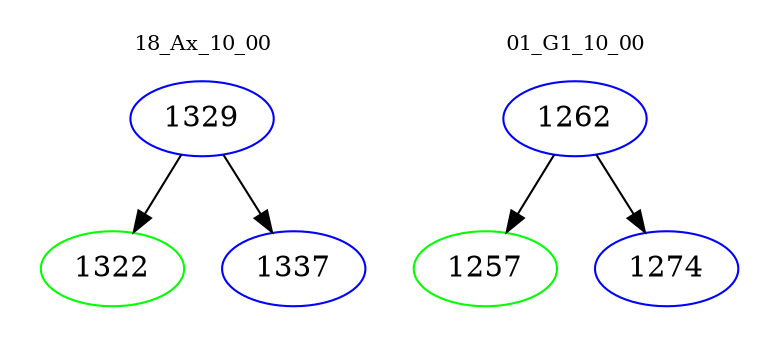 digraph{
subgraph cluster_0 {
color = white
label = "18_Ax_10_00";
fontsize=10;
T0_1329 [label="1329", color="blue"]
T0_1329 -> T0_1322 [color="black"]
T0_1322 [label="1322", color="green"]
T0_1329 -> T0_1337 [color="black"]
T0_1337 [label="1337", color="blue"]
}
subgraph cluster_1 {
color = white
label = "01_G1_10_00";
fontsize=10;
T1_1262 [label="1262", color="blue"]
T1_1262 -> T1_1257 [color="black"]
T1_1257 [label="1257", color="green"]
T1_1262 -> T1_1274 [color="black"]
T1_1274 [label="1274", color="blue"]
}
}
